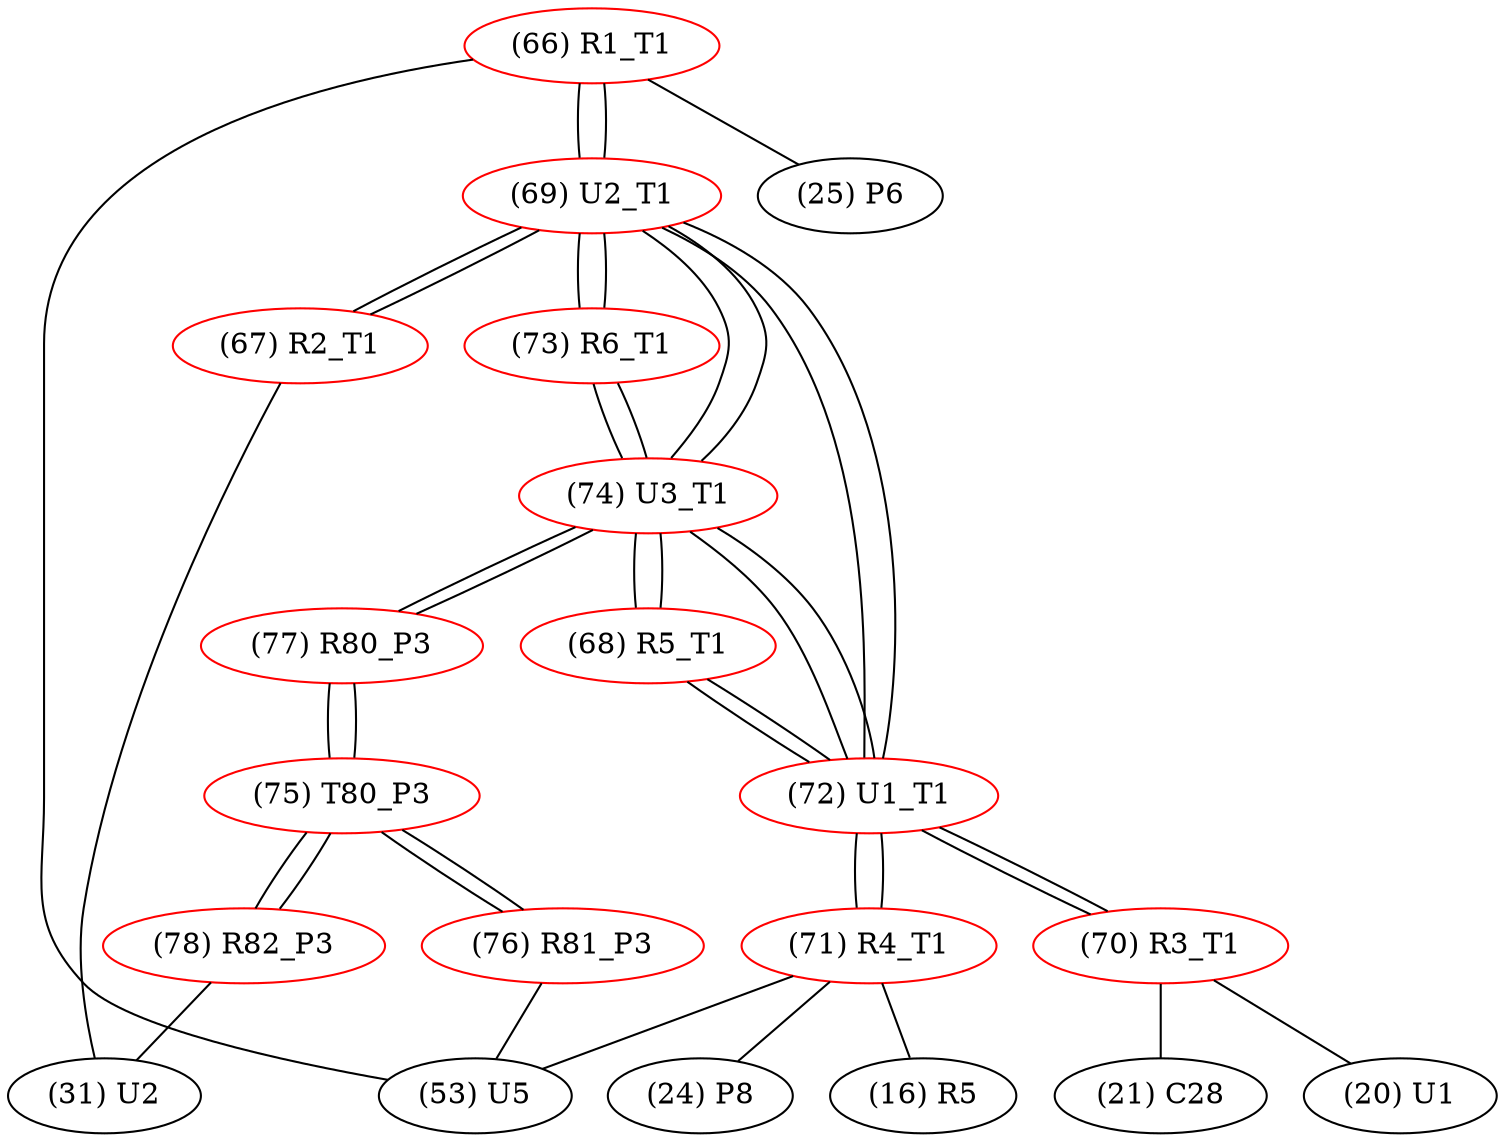 graph {
	66 [label="(66) R1_T1" color=red]
	53 [label="(53) U5"]
	25 [label="(25) P6"]
	69 [label="(69) U2_T1"]
	67 [label="(67) R2_T1" color=red]
	31 [label="(31) U2"]
	69 [label="(69) U2_T1"]
	68 [label="(68) R5_T1" color=red]
	74 [label="(74) U3_T1"]
	72 [label="(72) U1_T1"]
	69 [label="(69) U2_T1" color=red]
	74 [label="(74) U3_T1"]
	72 [label="(72) U1_T1"]
	67 [label="(67) R2_T1"]
	66 [label="(66) R1_T1"]
	73 [label="(73) R6_T1"]
	70 [label="(70) R3_T1" color=red]
	20 [label="(20) U1"]
	21 [label="(21) C28"]
	72 [label="(72) U1_T1"]
	71 [label="(71) R4_T1" color=red]
	16 [label="(16) R5"]
	24 [label="(24) P8"]
	53 [label="(53) U5"]
	72 [label="(72) U1_T1"]
	72 [label="(72) U1_T1" color=red]
	71 [label="(71) R4_T1"]
	69 [label="(69) U2_T1"]
	74 [label="(74) U3_T1"]
	68 [label="(68) R5_T1"]
	70 [label="(70) R3_T1"]
	73 [label="(73) R6_T1" color=red]
	74 [label="(74) U3_T1"]
	69 [label="(69) U2_T1"]
	74 [label="(74) U3_T1" color=red]
	73 [label="(73) R6_T1"]
	68 [label="(68) R5_T1"]
	69 [label="(69) U2_T1"]
	72 [label="(72) U1_T1"]
	77 [label="(77) R80_P3"]
	75 [label="(75) T80_P3" color=red]
	76 [label="(76) R81_P3"]
	78 [label="(78) R82_P3"]
	77 [label="(77) R80_P3"]
	76 [label="(76) R81_P3" color=red]
	53 [label="(53) U5"]
	75 [label="(75) T80_P3"]
	77 [label="(77) R80_P3" color=red]
	74 [label="(74) U3_T1"]
	75 [label="(75) T80_P3"]
	78 [label="(78) R82_P3" color=red]
	31 [label="(31) U2"]
	75 [label="(75) T80_P3"]
	66 -- 53
	66 -- 25
	66 -- 69
	67 -- 31
	67 -- 69
	68 -- 74
	68 -- 72
	69 -- 74
	69 -- 72
	69 -- 67
	69 -- 66
	69 -- 73
	70 -- 20
	70 -- 21
	70 -- 72
	71 -- 16
	71 -- 24
	71 -- 53
	71 -- 72
	72 -- 71
	72 -- 69
	72 -- 74
	72 -- 68
	72 -- 70
	73 -- 74
	73 -- 69
	74 -- 73
	74 -- 68
	74 -- 69
	74 -- 72
	74 -- 77
	75 -- 76
	75 -- 78
	75 -- 77
	76 -- 53
	76 -- 75
	77 -- 74
	77 -- 75
	78 -- 31
	78 -- 75
}